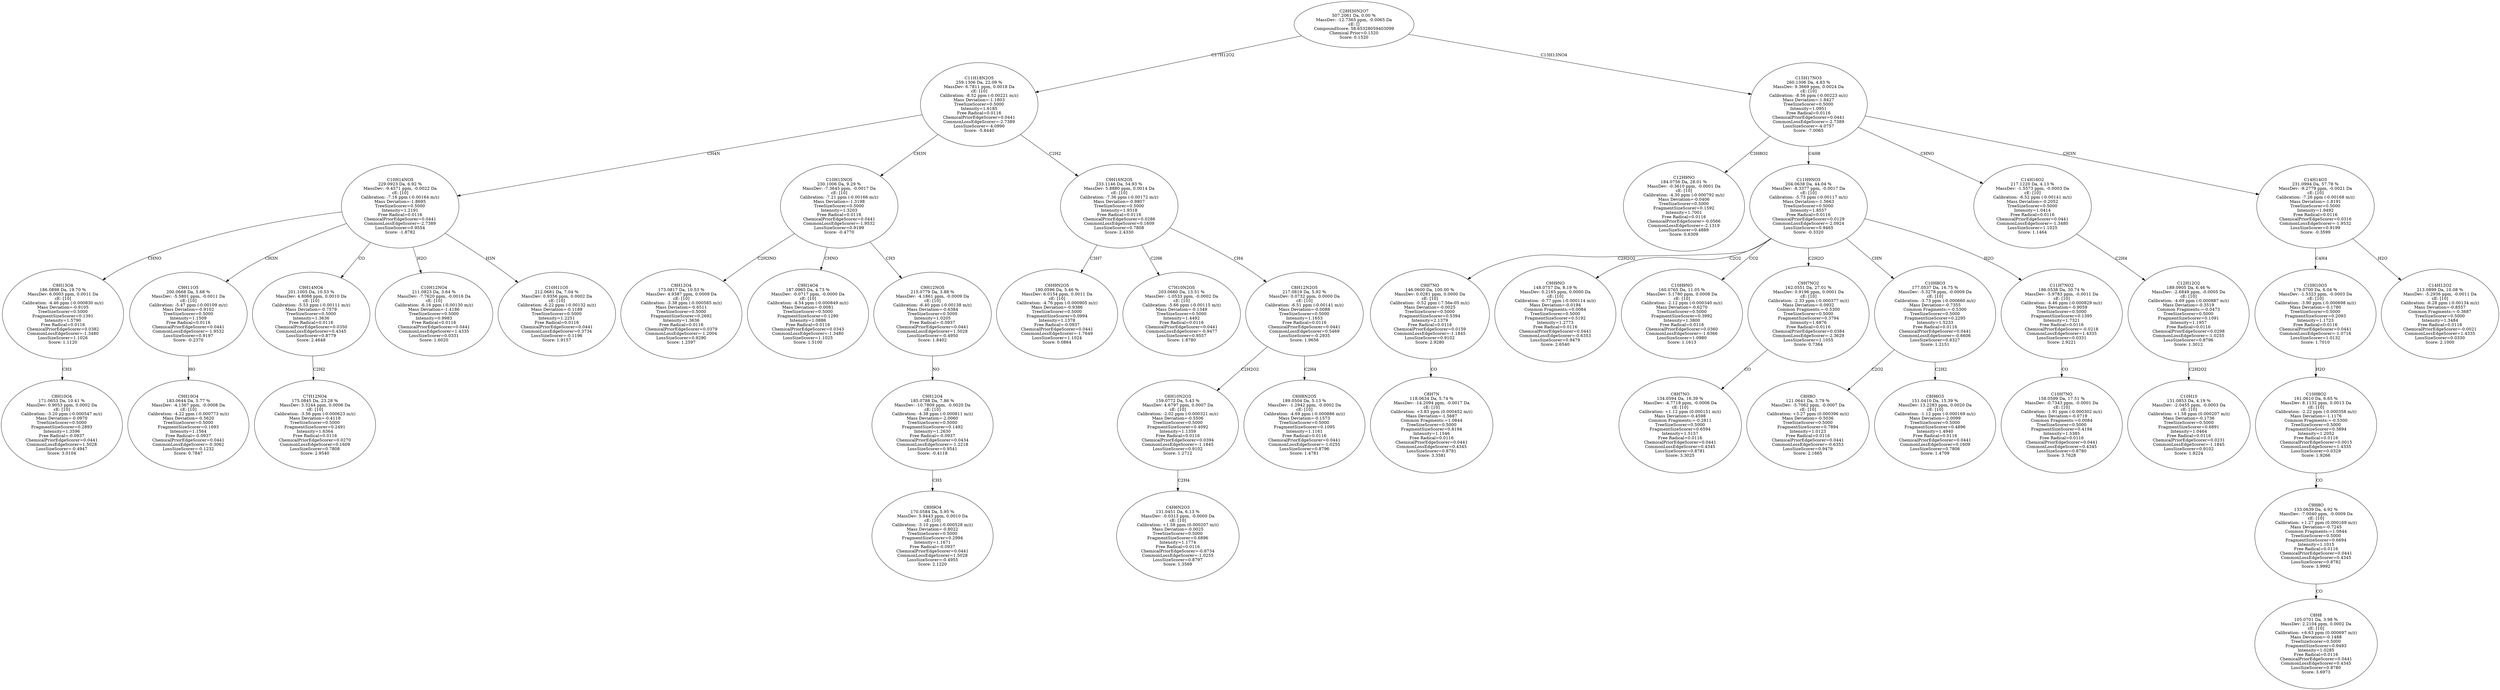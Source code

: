strict digraph {
v1 [label="C8H10O4\n171.0653 Da, 10.41 %\nMassDev: 0.9053 ppm, 0.0002 Da\ncE: [10]\nCalibration: -3.20 ppm (-0.000547 m/z)\nMass Deviation=-0.0970\nTreeSizeScorer=0.5000\nFragmentSizeScorer=0.2893\nIntensity=1.3596\nFree Radical=-0.0937\nChemicalPriorEdgeScorer=0.0441\nCommonLossEdgeScorer=1.5028\nLossSizeScorer=-0.4947\nScore: 3.0104"];
v2 [label="C9H13O4\n186.0898 Da, 19.70 %\nMassDev: 6.0003 ppm, 0.0011 Da\ncE: [10]\nCalibration: -4.46 ppm (-0.000830 m/z)\nMass Deviation=-0.9105\nTreeSizeScorer=0.5000\nFragmentSizeScorer=0.1391\nIntensity=1.5790\nFree Radical=0.0116\nChemicalPriorEdgeScorer=0.0382\nCommonLossEdgeScorer=-1.3480\nLossSizeScorer=1.1026\nScore: 1.1120"];
v3 [label="C9H10O4\n183.0644 Da, 5.77 %\nMassDev: -4.1367 ppm, -0.0008 Da\ncE: [10]\nCalibration: -4.22 ppm (-0.000773 m/z)\nMass Deviation=-0.5620\nTreeSizeScorer=0.5000\nFragmentSizeScorer=0.1693\nIntensity=1.1564\nFree Radical=-0.0937\nChemicalPriorEdgeScorer=0.0441\nCommonLossEdgeScorer=-0.3062\nLossSizeScorer=-0.1232\nScore: 0.7847"];
v4 [label="C9H11O5\n200.0668 Da, 5.68 %\nMassDev: -5.5801 ppm, -0.0011 Da\ncE: [10]\nCalibration: -5.47 ppm (-0.00109 m/z)\nMass Deviation=-0.9102\nTreeSizeScorer=0.5000\nIntensity=1.1509\nFree Radical=0.0116\nChemicalPriorEdgeScorer=0.0441\nCommonLossEdgeScorer=-1.9532\nLossSizeScorer=0.9197\nScore: -0.2370"];
v5 [label="C7H12NO4\n175.0845 Da, 23.28 %\nMassDev: 3.3244 ppm, 0.0006 Da\ncE: [10]\nCalibration: -3.56 ppm (-0.000623 m/z)\nMass Deviation=-0.4118\nTreeSizeScorer=0.5000\nFragmentSizeScorer=0.2491\nIntensity=1.6364\nFree Radical=0.0116\nChemicalPriorEdgeScorer=0.0270\nCommonLossEdgeScorer=0.1609\nLossSizeScorer=0.7808\nScore: 2.9540"];
v6 [label="C9H14NO4\n201.1005 Da, 10.53 %\nMassDev: 4.8068 ppm, 0.0010 Da\ncE: [10]\nCalibration: -5.53 ppm (-0.00111 m/z)\nMass Deviation=-0.7579\nTreeSizeScorer=0.5000\nIntensity=1.3636\nFree Radical=0.0116\nChemicalPriorEdgeScorer=0.0350\nCommonLossEdgeScorer=0.4345\nLossSizeScorer=0.8779\nScore: 2.4648"];
v7 [label="C10H12NO4\n211.0823 Da, 3.64 %\nMassDev: -7.7620 ppm, -0.0016 Da\ncE: [10]\nCalibration: -6.16 ppm (-0.00130 m/z)\nMass Deviation=-1.4186\nTreeSizeScorer=0.5000\nIntensity=0.9983\nFree Radical=0.0116\nChemicalPriorEdgeScorer=0.0441\nCommonLossEdgeScorer=1.4335\nLossSizeScorer=0.0331\nScore: 1.6020"];
v8 [label="C10H11O5\n212.0681 Da, 7.04 %\nMassDev: 0.9356 ppm, 0.0002 Da\ncE: [10]\nCalibration: -6.22 ppm (-0.00132 m/z)\nMass Deviation=-0.1189\nTreeSizeScorer=0.5000\nIntensity=1.2251\nFree Radical=0.0116\nChemicalPriorEdgeScorer=0.0441\nCommonLossEdgeScorer=0.3734\nLossSizeScorer=-0.1196\nScore: 1.9157"];
v9 [label="C10H14NO5\n229.0923 Da, 6.92 %\nMassDev: -9.4571 ppm, -0.0022 Da\ncE: [10]\nCalibration: -7.16 ppm (-0.00164 m/z)\nMass Deviation=-1.8695\nTreeSizeScorer=0.5000\nIntensity=1.2191\nFree Radical=0.0116\nChemicalPriorEdgeScorer=0.0441\nCommonLossEdgeScorer=-2.7389\nLossSizeScorer=0.9554\nScore: -1.8782"];
v10 [label="C8H12O4\n173.0817 Da, 10.53 %\nMassDev: 4.9387 ppm, 0.0009 Da\ncE: [10]\nCalibration: -3.38 ppm (-0.000585 m/z)\nMass Deviation=-0.6511\nTreeSizeScorer=0.5000\nFragmentSizeScorer=0.2692\nIntensity=1.3636\nFree Radical=0.0116\nChemicalPriorEdgeScorer=0.0379\nCommonLossEdgeScorer=-1.2004\nLossSizeScorer=0.9290\nScore: 1.2597"];
v11 [label="C9H14O4\n187.0965 Da, 4.73 %\nMassDev: -0.0717 ppm, -0.0000 Da\ncE: [10]\nCalibration: -4.54 ppm (-0.000849 m/z)\nMass Deviation=-0.0081\nTreeSizeScorer=0.5000\nFragmentSizeScorer=0.1290\nIntensity=1.0886\nFree Radical=0.0116\nChemicalPriorEdgeScorer=0.0343\nCommonLossEdgeScorer=-1.3480\nLossSizeScorer=1.1025\nScore: 1.5100"];
v12 [label="C8H9O4\n170.0584 Da, 5.95 %\nMassDev: 5.9443 ppm, 0.0010 Da\ncE: [10]\nCalibration: -3.10 ppm (-0.000528 m/z)\nMass Deviation=-0.8022\nTreeSizeScorer=0.5000\nFragmentSizeScorer=0.2994\nIntensity=1.1671\nFree Radical=-0.0937\nChemicalPriorEdgeScorer=0.0441\nCommonLossEdgeScorer=1.5028\nLossSizeScorer=-0.4955\nScore: 2.1220"];
v13 [label="C9H12O4\n185.0788 Da, 7.86 %\nMassDev: -10.7809 ppm, -0.0020 Da\ncE: [10]\nCalibration: -4.38 ppm (-0.000811 m/z)\nMass Deviation=-2.0060\nTreeSizeScorer=0.5000\nFragmentSizeScorer=0.1492\nIntensity=1.2630\nFree Radical=-0.0937\nChemicalPriorEdgeScorer=0.0434\nCommonLossEdgeScorer=-1.2218\nLossSizeScorer=0.9541\nScore: -0.4118"];
v14 [label="C9H12NO5\n215.0779 Da, 3.88 %\nMassDev: -4.1861 ppm, -0.0009 Da\ncE: [10]\nCalibration: -6.40 ppm (-0.00138 m/z)\nMass Deviation=-0.6384\nTreeSizeScorer=0.5000\nIntensity=1.0205\nFree Radical=-0.0937\nChemicalPriorEdgeScorer=0.0441\nCommonLossEdgeScorer=1.5028\nLossSizeScorer=-0.4950\nScore: 1.8402"];
v15 [label="C10H15NO5\n230.1006 Da, 9.29 %\nMassDev: -7.3645 ppm, -0.0017 Da\ncE: [10]\nCalibration: -7.21 ppm (-0.00166 m/z)\nMass Deviation=-1.3198\nTreeSizeScorer=0.5000\nIntensity=1.3203\nFree Radical=0.0116\nChemicalPriorEdgeScorer=0.0441\nCommonLossEdgeScorer=-1.9532\nLossSizeScorer=0.9199\nScore: -0.4770"];
v16 [label="C6H9N2O5\n190.0596 Da, 5.46 %\nMassDev: 6.0154 ppm, 0.0011 Da\ncE: [10]\nCalibration: -4.76 ppm (-0.000905 m/z)\nMass Deviation=-0.9386\nTreeSizeScorer=0.5000\nFragmentSizeScorer=0.0994\nIntensity=1.1378\nFree Radical=-0.0937\nChemicalPriorEdgeScorer=0.0441\nCommonLossEdgeScorer=-1.7649\nLossSizeScorer=1.1024\nScore: 0.0864"];
v17 [label="C7H10N2O5\n203.0660 Da, 13.51 %\nMassDev: -1.0533 ppm, -0.0002 Da\ncE: [10]\nCalibration: -5.66 ppm (-0.00115 m/z)\nMass Deviation=-0.1349\nTreeSizeScorer=0.5000\nIntensity=1.4492\nFree Radical=0.0116\nChemicalPriorEdgeScorer=0.0441\nCommonLossEdgeScorer=-0.9477\nLossSizeScorer=0.9557\nScore: 1.8780"];
v18 [label="C4H6N2O3\n131.0451 Da, 6.13 %\nMassDev: -0.0313 ppm, -0.0000 Da\ncE: [10]\nCalibration: +1.58 ppm (0.000207 m/z)\nMass Deviation=-0.0025\nTreeSizeScorer=0.5000\nFragmentSizeScorer=0.6896\nIntensity=1.1774\nFree Radical=0.0116\nChemicalPriorEdgeScorer=-0.8734\nCommonLossEdgeScorer=-1.0255\nLossSizeScorer=0.8797\nScore: 1.3569"];
v19 [label="C6H10N2O3\n159.0772 Da, 5.43 %\nMassDev: 4.6797 ppm, 0.0007 Da\ncE: [10]\nCalibration: -2.02 ppm (-0.000321 m/z)\nMass Deviation=-0.5506\nTreeSizeScorer=0.5000\nFragmentSizeScorer=0.4092\nIntensity=1.1359\nFree Radical=0.0116\nChemicalPriorEdgeScorer=0.0394\nCommonLossEdgeScorer=-1.1845\nLossSizeScorer=0.9102\nScore: 1.2712"];
v20 [label="C6H8N2O5\n189.0504 Da, 5.13 %\nMassDev: -1.2942 ppm, -0.0002 Da\ncE: [10]\nCalibration: -4.69 ppm (-0.000886 m/z)\nMass Deviation=-0.1573\nTreeSizeScorer=0.5000\nFragmentSizeScorer=0.1095\nIntensity=1.1161\nFree Radical=0.0116\nChemicalPriorEdgeScorer=0.0441\nCommonLossEdgeScorer=-1.0255\nLossSizeScorer=0.8796\nScore: 1.4781"];
v21 [label="C8H12N2O5\n217.0819 Da, 5.92 %\nMassDev: 0.0732 ppm, 0.0000 Da\ncE: [10]\nCalibration: -6.51 ppm (-0.00141 m/z)\nMass Deviation=-0.0088\nTreeSizeScorer=0.5000\nIntensity=1.1653\nFree Radical=0.0116\nChemicalPriorEdgeScorer=0.0441\nCommonLossEdgeScorer=0.5469\nLossSizeScorer=-0.2935\nScore: 1.9656"];
v22 [label="C9H16N2O5\n233.1146 Da, 54.93 %\nMassDev: 5.8880 ppm, 0.0014 Da\ncE: [10]\nCalibration: -7.36 ppm (-0.00172 m/z)\nMass Deviation=-0.9807\nTreeSizeScorer=0.5000\nIntensity=1.9318\nFree Radical=0.0116\nChemicalPriorEdgeScorer=0.0286\nCommonLossEdgeScorer=0.1609\nLossSizeScorer=0.7808\nScore: 2.4330"];
v23 [label="C11H18N2O5\n259.1306 Da, 22.09 %\nMassDev: 6.7811 ppm, 0.0018 Da\ncE: [10]\nCalibration: -8.52 ppm (-0.00221 m/z)\nMass Deviation=-1.1803\nTreeSizeScorer=0.5000\nIntensity=1.6185\nFree Radical=0.0116\nChemicalPriorEdgeScorer=0.0441\nCommonLossEdgeScorer=-2.7389\nLossSizeScorer=-4.0990\nScore: -5.8440"];
v24 [label="C12H9NO\n184.0756 Da, 28.01 %\nMassDev: -0.3610 ppm, -0.0001 Da\ncE: [10]\nCalibration: -4.30 ppm (-0.000792 m/z)\nMass Deviation=-0.0406\nTreeSizeScorer=0.5000\nFragmentSizeScorer=0.1592\nIntensity=1.7001\nFree Radical=0.0116\nChemicalPriorEdgeScorer=-0.0566\nCommonLossEdgeScorer=-2.1319\nLossSizeScorer=0.4889\nScore: 0.6309"];
v25 [label="C8H7N\n118.0634 Da, 5.74 %\nMassDev: -14.2094 ppm, -0.0017 Da\ncE: [10]\nCalibration: +3.83 ppm (0.000452 m/z)\nMass Deviation=-1.5687\nCommon Fragments:=1.0844\nTreeSizeScorer=0.5000\nFragmentSizeScorer=0.8194\nIntensity=1.1546\nFree Radical=0.0116\nChemicalPriorEdgeScorer=0.0441\nCommonLossEdgeScorer=0.4345\nLossSizeScorer=0.8781\nScore: 3.3581"];
v26 [label="C9H7NO\n146.0600 Da, 100.00 %\nMassDev: 0.0281 ppm, 0.0000 Da\ncE: [10]\nCalibration: -0.52 ppm (-7.56e-05 m/z)\nMass Deviation=-0.0025\nTreeSizeScorer=0.5000\nFragmentSizeScorer=0.5394\nIntensity=2.1379\nFree Radical=0.0116\nChemicalPriorEdgeScorer=0.0159\nCommonLossEdgeScorer=-1.1845\nLossSizeScorer=0.9102\nScore: 2.9280"];
v27 [label="C9H9NO\n148.0757 Da, 8.19 %\nMassDev: 0.2165 ppm, 0.0000 Da\ncE: [10]\nCalibration: -0.77 ppm (-0.000114 m/z)\nMass Deviation=-0.0194\nCommon Fragments:=0.0084\nTreeSizeScorer=0.5000\nFragmentSizeScorer=0.5192\nIntensity=1.2773\nFree Radical=0.0116\nChemicalPriorEdgeScorer=0.0441\nCommonLossEdgeScorer=-0.6353\nLossSizeScorer=0.9479\nScore: 2.6540"];
v28 [label="C10H9NO\n160.0765 Da, 11.05 %\nMassDev: 5.1780 ppm, 0.0008 Da\ncE: [10]\nCalibration: -2.12 ppm (-0.000340 m/z)\nMass Deviation=-0.6270\nTreeSizeScorer=0.5000\nFragmentSizeScorer=0.3992\nIntensity=1.3800\nFree Radical=0.0116\nChemicalPriorEdgeScorer=0.0360\nCommonLossEdgeScorer=-1.6366\nLossSizeScorer=1.0980\nScore: 1.1613"];
v29 [label="C8H7NO\n134.0594 Da, 16.39 %\nMassDev: -4.7718 ppm, -0.0006 Da\ncE: [10]\nCalibration: +1.12 ppm (0.000151 m/z)\nMass Deviation=-0.4598\nCommon Fragments:=-0.2811\nTreeSizeScorer=0.5000\nFragmentSizeScorer=0.6594\nIntensity=1.5157\nFree Radical=0.0116\nChemicalPriorEdgeScorer=0.0441\nCommonLossEdgeScorer=0.4345\nLossSizeScorer=0.8781\nScore: 3.3025"];
v30 [label="C9H7NO2\n162.0551 Da, 27.01 %\nMassDev: 0.9196 ppm, 0.0001 Da\ncE: [10]\nCalibration: -2.33 ppm (-0.000377 m/z)\nMass Deviation=-0.0932\nCommon Fragments:=-0.5300\nTreeSizeScorer=0.5000\nFragmentSizeScorer=0.3794\nIntensity=1.6876\nFree Radical=0.0116\nChemicalPriorEdgeScorer=0.0384\nCommonLossEdgeScorer=-2.3629\nLossSizeScorer=1.1055\nScore: 0.7364"];
v31 [label="C8H8O\n121.0641 Da, 3.79 %\nMassDev: -5.7062 ppm, -0.0007 Da\ncE: [10]\nCalibration: +3.27 ppm (0.000396 m/z)\nMass Deviation=-0.5036\nTreeSizeScorer=0.5000\nFragmentSizeScorer=0.7894\nIntensity=1.0123\nFree Radical=0.0116\nChemicalPriorEdgeScorer=0.0441\nCommonLossEdgeScorer=-0.6353\nLossSizeScorer=0.9479\nScore: 2.1665"];
v32 [label="C8H6O3\n151.0410 Da, 15.39 %\nMassDev: 13.2283 ppm, 0.0020 Da\ncE: [10]\nCalibration: -1.12 ppm (-0.000169 m/z)\nMass Deviation=-2.0099\nTreeSizeScorer=0.5000\nFragmentSizeScorer=0.4896\nIntensity=1.4940\nFree Radical=0.0116\nChemicalPriorEdgeScorer=0.0441\nCommonLossEdgeScorer=0.1609\nLossSizeScorer=0.7806\nScore: 1.4709"];
v33 [label="C10H8O3\n177.0537 Da, 16.75 %\nMassDev: -5.3278 ppm, -0.0009 Da\ncE: [10]\nCalibration: -3.73 ppm (-0.000660 m/z)\nMass Deviation=-0.7355\nCommon Fragments:=-0.5300\nTreeSizeScorer=0.5000\nFragmentSizeScorer=0.2295\nIntensity=1.5233\nFree Radical=0.0116\nChemicalPriorEdgeScorer=0.0441\nCommonLossEdgeScorer=-0.6606\nLossSizeScorer=0.8327\nScore: 1.2151"];
v34 [label="C10H7NO\n158.0599 Da, 17.51 %\nMassDev: -0.7343 ppm, -0.0001 Da\ncE: [10]\nCalibration: -1.91 ppm (-0.000302 m/z)\nMass Deviation=-0.0719\nCommon Fragments:=0.0084\nTreeSizeScorer=0.5000\nFragmentSizeScorer=0.4194\nIntensity=1.5385\nFree Radical=0.0116\nChemicalPriorEdgeScorer=0.0441\nCommonLossEdgeScorer=0.4345\nLossSizeScorer=0.8780\nScore: 3.7628"];
v35 [label="C11H7NO2\n186.0538 Da, 30.74 %\nMassDev: -5.9783 ppm, -0.0011 Da\ncE: [10]\nCalibration: -4.46 ppm (-0.000829 m/z)\nMass Deviation=-0.9059\nTreeSizeScorer=0.5000\nFragmentSizeScorer=0.1395\nIntensity=1.7321\nFree Radical=0.0116\nChemicalPriorEdgeScorer=-0.0218\nCommonLossEdgeScorer=1.4335\nLossSizeScorer=0.0331\nScore: 2.9221"];
v36 [label="C11H9NO3\n204.0638 Da, 44.04 %\nMassDev: -8.3377 ppm, -0.0017 Da\ncE: [10]\nCalibration: -5.73 ppm (-0.00117 m/z)\nMass Deviation=-1.5663\nTreeSizeScorer=0.5000\nIntensity=1.8557\nFree Radical=0.0116\nChemicalPriorEdgeScorer=0.0129\nCommonLossEdgeScorer=-2.0924\nLossSizeScorer=0.9465\nScore: -0.3320"];
v37 [label="C10H10\n131.0853 Da, 4.19 %\nMassDev: -2.0455 ppm, -0.0003 Da\ncE: [10]\nCalibration: +1.58 ppm (0.000207 m/z)\nMass Deviation=-0.1736\nTreeSizeScorer=0.5000\nFragmentSizeScorer=0.6891\nIntensity=1.0464\nFree Radical=0.0116\nChemicalPriorEdgeScorer=0.0231\nCommonLossEdgeScorer=-1.1845\nLossSizeScorer=0.9102\nScore: 1.8224"];
v38 [label="C12H12O2\n189.0905 Da, 6.46 %\nMassDev: -2.6849 ppm, -0.0005 Da\ncE: [10]\nCalibration: -4.69 ppm (-0.000887 m/z)\nMass Deviation=-0.3519\nCommon Fragments:=-0.0473\nTreeSizeScorer=0.5000\nFragmentSizeScorer=0.1091\nIntensity=1.1957\nFree Radical=0.0116\nChemicalPriorEdgeScorer=0.0298\nCommonLossEdgeScorer=-1.0255\nLossSizeScorer=0.8796\nScore: 1.3012"];
v39 [label="C14H16O2\n217.1220 Da, 4.13 %\nMassDev: -1.5573 ppm, -0.0003 Da\ncE: [10]\nCalibration: -6.52 ppm (-0.00141 m/z)\nMass Deviation=-0.2052\nTreeSizeScorer=0.5000\nIntensity=1.0414\nFree Radical=0.0116\nChemicalPriorEdgeScorer=0.0441\nCommonLossEdgeScorer=-1.3480\nLossSizeScorer=1.1025\nScore: 1.1464"];
v40 [label="C8H8\n105.0701 Da, 3.98 %\nMassDev: 2.2104 ppm, 0.0002 Da\ncE: [10]\nCalibration: +6.63 ppm (0.000697 m/z)\nMass Deviation=-0.1488\nTreeSizeScorer=0.5000\nFragmentSizeScorer=0.9493\nIntensity=1.0285\nFree Radical=0.0116\nChemicalPriorEdgeScorer=0.0441\nCommonLossEdgeScorer=0.4345\nLossSizeScorer=0.8780\nScore: 3.6973"];
v41 [label="C9H8O\n133.0639 Da, 4.92 %\nMassDev: -7.0040 ppm, -0.0009 Da\ncE: [10]\nCalibration: +1.27 ppm (0.000169 m/z)\nMass Deviation=-0.7245\nCommon Fragments:=1.0844\nTreeSizeScorer=0.5000\nFragmentSizeScorer=0.6694\nIntensity=1.1015\nFree Radical=0.0116\nChemicalPriorEdgeScorer=0.0441\nCommonLossEdgeScorer=0.4345\nLossSizeScorer=0.8782\nScore: 3.9992"];
v42 [label="C10H8O2\n161.0610 Da, 6.65 %\nMassDev: 8.1132 ppm, 0.0013 Da\ncE: [10]\nCalibration: -2.22 ppm (-0.000358 m/z)\nMass Deviation=-1.1176\nCommon Fragments:=-0.5300\nTreeSizeScorer=0.5000\nFragmentSizeScorer=0.3894\nIntensity=1.2052\nFree Radical=0.0116\nChemicalPriorEdgeScorer=0.0015\nCommonLossEdgeScorer=1.4335\nLossSizeScorer=0.0329\nScore: 1.9266"];
v43 [label="C10H10O3\n179.0700 Da, 6.04 %\nMassDev: -1.5323 ppm, -0.0003 Da\ncE: [10]\nCalibration: -3.90 ppm (-0.000698 m/z)\nMass Deviation=-0.1780\nTreeSizeScorer=0.5000\nFragmentSizeScorer=0.2093\nIntensity=1.1723\nFree Radical=0.0116\nChemicalPriorEdgeScorer=0.0441\nCommonLossEdgeScorer=-1.0716\nLossSizeScorer=1.0132\nScore: 1.7010"];
v44 [label="C14H12O2\n213.0899 Da, 10.08 %\nMassDev: -5.2936 ppm, -0.0011 Da\ncE: [10]\nCalibration: -6.28 ppm (-0.00134 m/z)\nMass Deviation=-0.8557\nCommon Fragments:=-0.3687\nTreeSizeScorer=0.5000\nIntensity=1.3484\nFree Radical=0.0116\nChemicalPriorEdgeScorer=-0.0021\nCommonLossEdgeScorer=1.4335\nLossSizeScorer=0.0330\nScore: 2.1000"];
v45 [label="C14H14O3\n231.0994 Da, 57.78 %\nMassDev: -9.2779 ppm, -0.0021 Da\ncE: [10]\nCalibration: -7.26 ppm (-0.00168 m/z)\nMass Deviation=-1.8191\nTreeSizeScorer=0.5000\nIntensity=1.9492\nFree Radical=0.0116\nChemicalPriorEdgeScorer=0.0316\nCommonLossEdgeScorer=-1.9532\nLossSizeScorer=0.9199\nScore: -0.3599"];
v46 [label="C15H17NO3\n260.1306 Da, 4.83 %\nMassDev: 9.3669 ppm, 0.0024 Da\ncE: [10]\nCalibration: -8.56 ppm (-0.00223 m/z)\nMass Deviation=-1.8427\nTreeSizeScorer=0.5000\nIntensity=1.0951\nFree Radical=0.0116\nChemicalPriorEdgeScorer=0.0441\nCommonLossEdgeScorer=-2.7389\nLossSizeScorer=-4.0757\nScore: -7.0065"];
v47 [label="C28H30N2O7\n507.2061 Da, 0.00 %\nMassDev: -12.7365 ppm, -0.0065 Da\ncE: []\nCompoundScore: 58.65328059403099\nChemical Prior=0.1520\nScore: 0.1520"];
v2 -> v1 [label="CH3"];
v9 -> v2 [label="CHNO"];
v4 -> v3 [label="HO"];
v9 -> v4 [label="CH3N"];
v6 -> v5 [label="C2H2"];
v9 -> v6 [label="CO"];
v9 -> v7 [label="H2O"];
v9 -> v8 [label="H3N"];
v23 -> v9 [label="CH4N"];
v15 -> v10 [label="C2H3NO"];
v15 -> v11 [label="CHNO"];
v13 -> v12 [label="CH3"];
v14 -> v13 [label="NO"];
v15 -> v14 [label="CH3"];
v23 -> v15 [label="CH3N"];
v22 -> v16 [label="C3H7"];
v22 -> v17 [label="C2H6"];
v19 -> v18 [label="C2H4"];
v21 -> v19 [label="C2H2O2"];
v21 -> v20 [label="C2H4"];
v22 -> v21 [label="CH4"];
v23 -> v22 [label="C2H2"];
v47 -> v23 [label="C17H12O2"];
v46 -> v24 [label="C3H8O2"];
v26 -> v25 [label="CO"];
v36 -> v26 [label="C2H2O2"];
v36 -> v27 [label="C2O2"];
v36 -> v28 [label="CO2"];
v30 -> v29 [label="CO"];
v36 -> v30 [label="C2H2O"];
v33 -> v31 [label="C2O2"];
v33 -> v32 [label="C2H2"];
v36 -> v33 [label="CHN"];
v35 -> v34 [label="CO"];
v36 -> v35 [label="H2O"];
v46 -> v36 [label="C4H8"];
v38 -> v37 [label="C2H2O2"];
v39 -> v38 [label="C2H4"];
v46 -> v39 [label="CHNO"];
v41 -> v40 [label="CO"];
v42 -> v41 [label="CO"];
v43 -> v42 [label="H2O"];
v45 -> v43 [label="C4H4"];
v45 -> v44 [label="H2O"];
v46 -> v45 [label="CH3N"];
v47 -> v46 [label="C13H13NO4"];
}